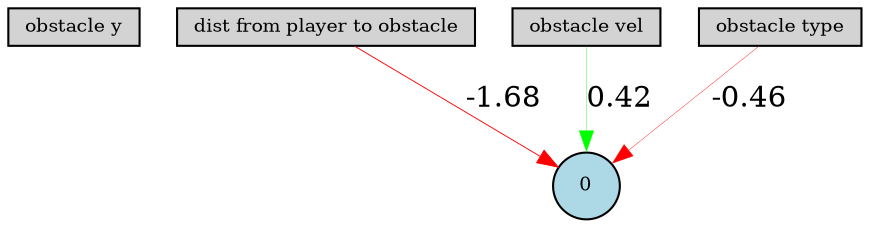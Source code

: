 digraph {
	node [fontsize=9 height=0.2 shape=circle width=0.2]
	"obstacle y" [fillcolor=lightgray shape=box style=filled]
	"dist from player to obstacle" [fillcolor=lightgray shape=box style=filled]
	"obstacle vel" [fillcolor=lightgray shape=box style=filled]
	"obstacle type" [fillcolor=lightgray shape=box style=filled]
	0 [fillcolor=lightblue style=filled]
	"dist from player to obstacle" -> 0 [label=-1.68 color=red penwidth=0.43663093638657013 style=solid]
	"obstacle vel" -> 0 [label=0.42 color=green penwidth=0.18384455507956254 style=solid]
	"obstacle type" -> 0 [label=-0.46 color=red penwidth=0.19253595202070284 style=solid]
}
